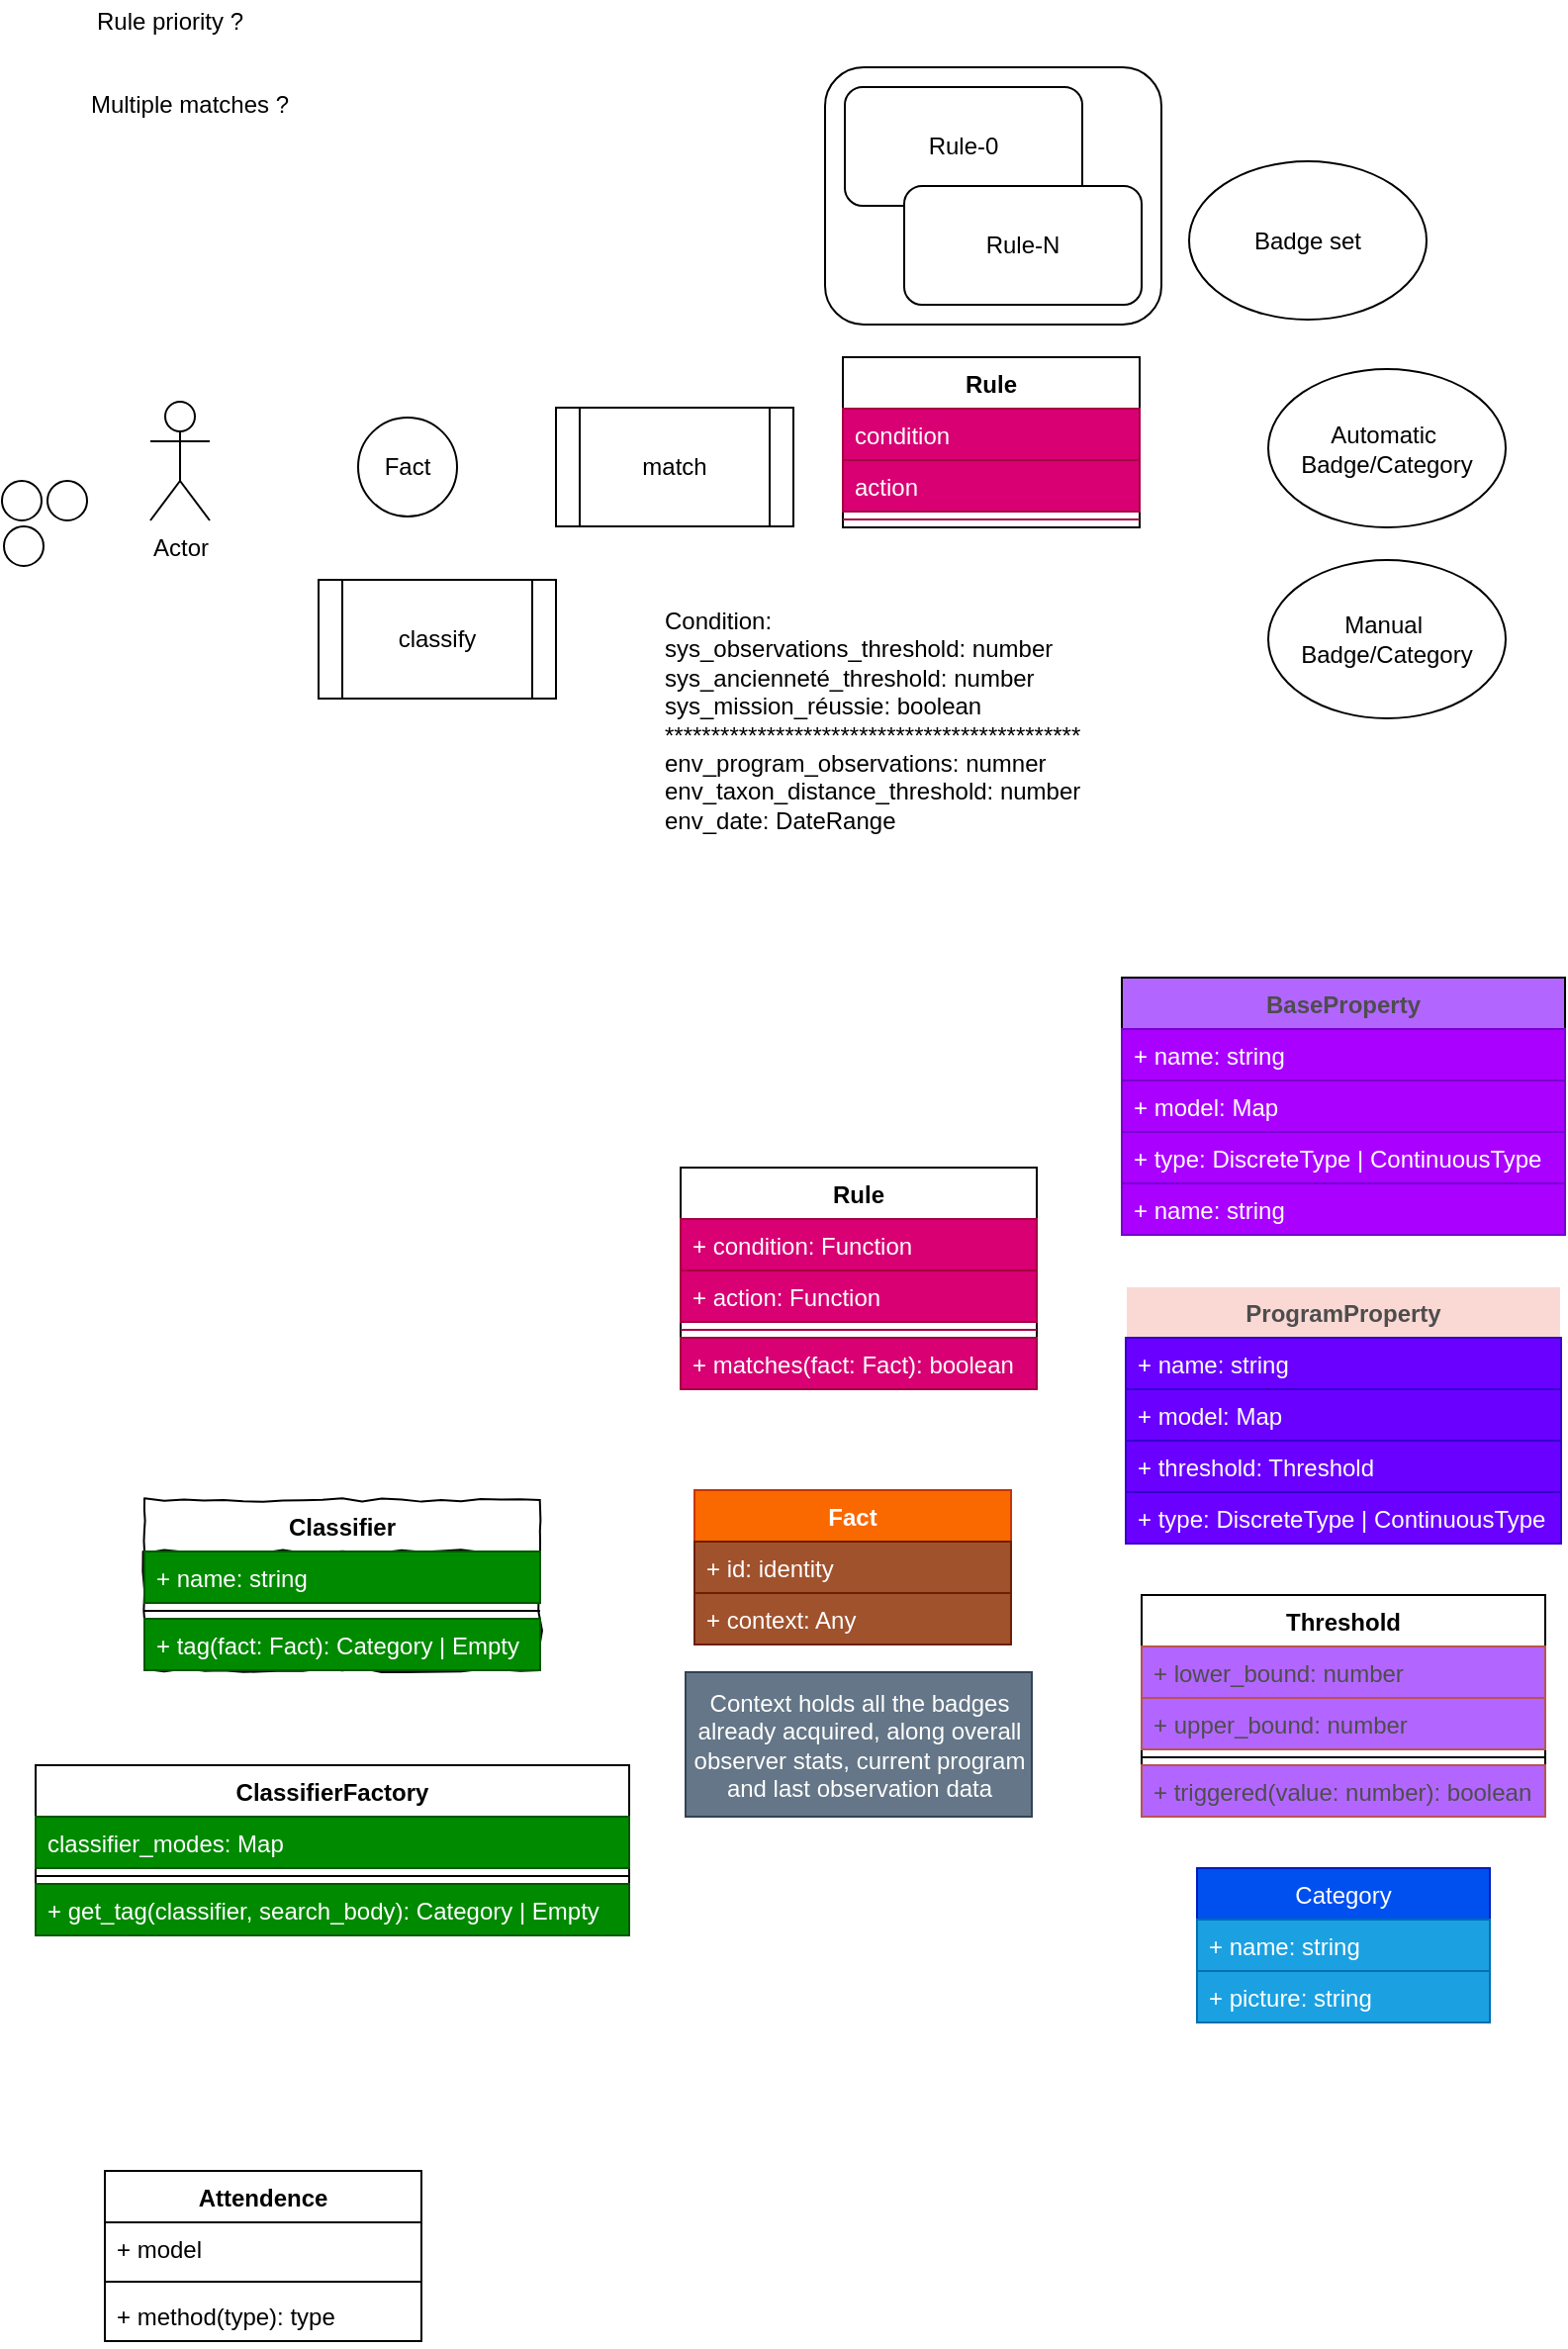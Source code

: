 <mxfile pages="1" version="11.2.9" type="github"><diagram id="LjMtidl1EDhLsujNlTiA" name="Page-1"><mxGraphModel dx="1102" dy="521" grid="1" gridSize="10" guides="1" tooltips="1" connect="1" arrows="1" fold="1" page="1" pageScale="1" pageWidth="827" pageHeight="1169" math="0" shadow="0"><root><mxCell id="0"/><mxCell id="1" parent="0"/><mxCell id="JcQD3LXpHpbJXP-_QkI--1" value="Automatic&amp;nbsp;&lt;br&gt;Badge/Category" style="ellipse;whiteSpace=wrap;html=1;" vertex="1" parent="1"><mxGeometry x="650" y="243.5" width="120" height="80" as="geometry"/></mxCell><mxCell id="JcQD3LXpHpbJXP-_QkI--2" value="&lt;span style=&quot;background-color: rgb(255 , 255 , 255)&quot;&gt;Actor&lt;/span&gt;" style="shape=umlActor;verticalLabelPosition=bottom;labelBackgroundColor=#ffffff;verticalAlign=top;html=1;outlineConnect=0;" vertex="1" parent="1"><mxGeometry x="85" y="260" width="30" height="60" as="geometry"/></mxCell><mxCell id="JcQD3LXpHpbJXP-_QkI--3" value="match" style="shape=process;whiteSpace=wrap;html=1;backgroundOutline=1;" vertex="1" parent="1"><mxGeometry x="290" y="263" width="120" height="60" as="geometry"/></mxCell><mxCell id="JcQD3LXpHpbJXP-_QkI--4" value="Badge set" style="ellipse;whiteSpace=wrap;html=1;" vertex="1" parent="1"><mxGeometry x="610" y="138.5" width="120" height="80" as="geometry"/></mxCell><mxCell id="JcQD3LXpHpbJXP-_QkI--5" value="" style="group" vertex="1" connectable="0" parent="1"><mxGeometry x="426" y="91" width="170" height="130" as="geometry"/></mxCell><mxCell id="JcQD3LXpHpbJXP-_QkI--6" value="" style="rounded=1;whiteSpace=wrap;html=1;" vertex="1" parent="JcQD3LXpHpbJXP-_QkI--5"><mxGeometry width="170" height="130" as="geometry"/></mxCell><mxCell id="JcQD3LXpHpbJXP-_QkI--7" value="Rule-0" style="rounded=1;whiteSpace=wrap;html=1;" vertex="1" parent="JcQD3LXpHpbJXP-_QkI--5"><mxGeometry x="10" y="10" width="120" height="60" as="geometry"/></mxCell><mxCell id="JcQD3LXpHpbJXP-_QkI--8" value="Rule-N" style="rounded=1;whiteSpace=wrap;html=1;" vertex="1" parent="JcQD3LXpHpbJXP-_QkI--5"><mxGeometry x="40" y="60" width="120" height="60" as="geometry"/></mxCell><mxCell id="JcQD3LXpHpbJXP-_QkI--9" value="Fact" style="ellipse;whiteSpace=wrap;html=1;aspect=fixed;" vertex="1" parent="1"><mxGeometry x="190" y="268" width="50" height="50" as="geometry"/></mxCell><mxCell id="JcQD3LXpHpbJXP-_QkI--10" value="" style="ellipse;whiteSpace=wrap;html=1;aspect=fixed;" vertex="1" parent="1"><mxGeometry x="10" y="300" width="20" height="20" as="geometry"/></mxCell><mxCell id="JcQD3LXpHpbJXP-_QkI--11" value="" style="ellipse;whiteSpace=wrap;html=1;aspect=fixed;" vertex="1" parent="1"><mxGeometry x="33" y="300" width="20" height="20" as="geometry"/></mxCell><mxCell id="JcQD3LXpHpbJXP-_QkI--12" value="" style="ellipse;whiteSpace=wrap;html=1;aspect=fixed;" vertex="1" parent="1"><mxGeometry x="11" y="323" width="20" height="20" as="geometry"/></mxCell><mxCell id="JcQD3LXpHpbJXP-_QkI--13" value="Rule priority ?" style="text;html=1;strokeColor=none;fillColor=none;align=center;verticalAlign=middle;whiteSpace=wrap;rounded=0;" vertex="1" parent="1"><mxGeometry x="20" y="57.5" width="150" height="20" as="geometry"/></mxCell><mxCell id="JcQD3LXpHpbJXP-_QkI--14" value="Multiple matches ?" style="text;html=1;strokeColor=none;fillColor=none;align=center;verticalAlign=middle;whiteSpace=wrap;rounded=0;" vertex="1" parent="1"><mxGeometry x="30" y="100" width="150" height="20" as="geometry"/></mxCell><mxCell id="JcQD3LXpHpbJXP-_QkI--15" value="Rule" style="swimlane;fontStyle=1;align=center;verticalAlign=top;childLayout=stackLayout;horizontal=1;startSize=26;horizontalStack=0;resizeParent=1;resizeParentMax=0;resizeLast=0;collapsible=1;marginBottom=0;" vertex="1" parent="1"><mxGeometry x="435" y="237.5" width="150" height="86" as="geometry"><mxRectangle x="10" y="360" width="60" height="26" as="alternateBounds"/></mxGeometry></mxCell><mxCell id="JcQD3LXpHpbJXP-_QkI--16" value="condition&#10;" style="text;align=left;verticalAlign=top;spacingLeft=4;spacingRight=4;overflow=hidden;rotatable=0;points=[[0,0.5],[1,0.5]];portConstraint=eastwest;fillColor=#d80073;strokeColor=#A50040;fontColor=#ffffff;" vertex="1" parent="JcQD3LXpHpbJXP-_QkI--15"><mxGeometry y="26" width="150" height="26" as="geometry"/></mxCell><mxCell id="JcQD3LXpHpbJXP-_QkI--17" value="action&#10;" style="text;align=left;verticalAlign=top;spacingLeft=4;spacingRight=4;overflow=hidden;rotatable=0;points=[[0,0.5],[1,0.5]];portConstraint=eastwest;fillColor=#d80073;strokeColor=#A50040;fontColor=#ffffff;" vertex="1" parent="JcQD3LXpHpbJXP-_QkI--15"><mxGeometry y="52" width="150" height="26" as="geometry"/></mxCell><mxCell id="JcQD3LXpHpbJXP-_QkI--18" value="" style="line;strokeWidth=1;fillColor=#d80073;align=left;verticalAlign=middle;spacingTop=-1;spacingLeft=3;spacingRight=3;rotatable=0;labelPosition=right;points=[];portConstraint=eastwest;strokeColor=#A50040;fontColor=#ffffff;" vertex="1" parent="JcQD3LXpHpbJXP-_QkI--15"><mxGeometry y="78" width="150" height="8" as="geometry"/></mxCell><mxCell id="JcQD3LXpHpbJXP-_QkI--19" value="Manual&amp;nbsp;&lt;br&gt;Badge/Category&lt;br&gt;" style="ellipse;whiteSpace=wrap;html=1;" vertex="1" parent="1"><mxGeometry x="650" y="340" width="120" height="80" as="geometry"/></mxCell><mxCell id="JcQD3LXpHpbJXP-_QkI--20" value="classify" style="shape=process;whiteSpace=wrap;html=1;backgroundOutline=1;" vertex="1" parent="1"><mxGeometry x="170" y="350" width="120" height="60" as="geometry"/></mxCell><mxCell id="JcQD3LXpHpbJXP-_QkI--21" value="Condition:&lt;br&gt;sys_observations_threshold: number&lt;br&gt;sys_ancienneté_threshold: number&lt;br&gt;sys_mission_réussie: boolean&lt;br&gt;*********************************************&lt;br&gt;env_program_observations: numner&lt;br&gt;env_taxon_distance_threshold: number&lt;br&gt;env_date: DateRange&lt;br&gt;" style="text;html=1;resizable=0;points=[];autosize=1;align=left;verticalAlign=top;spacingTop=-4;" vertex="1" parent="1"><mxGeometry x="343" y="361" width="240" height="110" as="geometry"/></mxCell><mxCell id="JcQD3LXpHpbJXP-_QkI--22" value="Classifier" style="swimlane;fontStyle=1;align=center;verticalAlign=top;childLayout=stackLayout;horizontal=1;startSize=26;horizontalStack=0;resizeParent=1;resizeParentMax=0;resizeLast=0;collapsible=1;marginBottom=0;glass=0;shadow=0;rounded=0;comic=1;" vertex="1" parent="1"><mxGeometry x="82" y="815" width="200" height="86" as="geometry"/></mxCell><mxCell id="JcQD3LXpHpbJXP-_QkI--23" value="+ name: string" style="text;strokeColor=#005700;fillColor=#008a00;align=left;verticalAlign=top;spacingLeft=4;spacingRight=4;overflow=hidden;rotatable=0;points=[[0,0.5],[1,0.5]];portConstraint=eastwest;fontColor=#ffffff;gradientColor=none;" vertex="1" parent="JcQD3LXpHpbJXP-_QkI--22"><mxGeometry y="26" width="200" height="26" as="geometry"/></mxCell><mxCell id="JcQD3LXpHpbJXP-_QkI--24" value="" style="line;strokeWidth=1;fillColor=none;align=left;verticalAlign=middle;spacingTop=-1;spacingLeft=3;spacingRight=3;rotatable=0;labelPosition=right;points=[];portConstraint=eastwest;" vertex="1" parent="JcQD3LXpHpbJXP-_QkI--22"><mxGeometry y="52" width="200" height="8" as="geometry"/></mxCell><mxCell id="JcQD3LXpHpbJXP-_QkI--25" value="+ tag(fact: Fact): Category | Empty" style="text;strokeColor=#005700;fillColor=#008a00;align=left;verticalAlign=top;spacingLeft=4;spacingRight=4;overflow=hidden;rotatable=0;points=[[0,0.5],[1,0.5]];portConstraint=eastwest;fontColor=#ffffff;gradientColor=none;" vertex="1" parent="JcQD3LXpHpbJXP-_QkI--22"><mxGeometry y="60" width="200" height="26" as="geometry"/></mxCell><mxCell id="JcQD3LXpHpbJXP-_QkI--26" value="Threshold" style="swimlane;fontStyle=1;align=center;verticalAlign=top;childLayout=stackLayout;horizontal=1;startSize=26;horizontalStack=0;resizeParent=1;resizeParentMax=0;resizeLast=0;collapsible=1;marginBottom=0;" vertex="1" parent="1"><mxGeometry x="586" y="863" width="204" height="112" as="geometry"/></mxCell><mxCell id="JcQD3LXpHpbJXP-_QkI--27" value="+ lower_bound: number" style="text;strokeColor=#b85450;fillColor=#B266FF;align=left;verticalAlign=top;spacingLeft=4;spacingRight=4;overflow=hidden;rotatable=0;points=[[0,0.5],[1,0.5]];portConstraint=eastwest;fontColor=#4D4D4D;" vertex="1" parent="JcQD3LXpHpbJXP-_QkI--26"><mxGeometry y="26" width="204" height="26" as="geometry"/></mxCell><mxCell id="JcQD3LXpHpbJXP-_QkI--28" value="+ upper_bound: number" style="text;strokeColor=#b85450;fillColor=#B266FF;align=left;verticalAlign=top;spacingLeft=4;spacingRight=4;overflow=hidden;rotatable=0;points=[[0,0.5],[1,0.5]];portConstraint=eastwest;fontColor=#4D4D4D;" vertex="1" parent="JcQD3LXpHpbJXP-_QkI--26"><mxGeometry y="52" width="204" height="26" as="geometry"/></mxCell><mxCell id="JcQD3LXpHpbJXP-_QkI--29" value="" style="line;strokeWidth=1;fillColor=none;align=left;verticalAlign=middle;spacingTop=-1;spacingLeft=3;spacingRight=3;rotatable=0;labelPosition=right;points=[];portConstraint=eastwest;" vertex="1" parent="JcQD3LXpHpbJXP-_QkI--26"><mxGeometry y="78" width="204" height="8" as="geometry"/></mxCell><mxCell id="JcQD3LXpHpbJXP-_QkI--30" value="+ triggered(value: number): boolean" style="text;strokeColor=#b85450;fillColor=#B266FF;align=left;verticalAlign=top;spacingLeft=4;spacingRight=4;overflow=hidden;rotatable=0;points=[[0,0.5],[1,0.5]];portConstraint=eastwest;fontColor=#4D4D4D;" vertex="1" parent="JcQD3LXpHpbJXP-_QkI--26"><mxGeometry y="86" width="204" height="26" as="geometry"/></mxCell><mxCell id="JcQD3LXpHpbJXP-_QkI--31" value="Rule" style="swimlane;fontStyle=1;align=center;verticalAlign=top;childLayout=stackLayout;horizontal=1;startSize=26;horizontalStack=0;resizeParent=1;resizeParentMax=0;resizeLast=0;collapsible=1;marginBottom=0;" vertex="1" parent="1"><mxGeometry x="353" y="647" width="180" height="112" as="geometry"><mxRectangle x="10" y="360" width="60" height="26" as="alternateBounds"/></mxGeometry></mxCell><mxCell id="JcQD3LXpHpbJXP-_QkI--32" value="+ condition: Function&#10;" style="text;align=left;verticalAlign=top;spacingLeft=4;spacingRight=4;overflow=hidden;rotatable=0;points=[[0,0.5],[1,0.5]];portConstraint=eastwest;fillColor=#d80073;strokeColor=#A50040;fontColor=#ffffff;" vertex="1" parent="JcQD3LXpHpbJXP-_QkI--31"><mxGeometry y="26" width="180" height="26" as="geometry"/></mxCell><mxCell id="JcQD3LXpHpbJXP-_QkI--33" value="+ action: Function&#10;" style="text;align=left;verticalAlign=top;spacingLeft=4;spacingRight=4;overflow=hidden;rotatable=0;points=[[0,0.5],[1,0.5]];portConstraint=eastwest;fillColor=#d80073;strokeColor=#A50040;fontColor=#ffffff;" vertex="1" parent="JcQD3LXpHpbJXP-_QkI--31"><mxGeometry y="52" width="180" height="26" as="geometry"/></mxCell><mxCell id="JcQD3LXpHpbJXP-_QkI--34" value="" style="line;strokeWidth=1;fillColor=#d80073;align=left;verticalAlign=middle;spacingTop=-1;spacingLeft=3;spacingRight=3;rotatable=0;labelPosition=right;points=[];portConstraint=eastwest;strokeColor=#A50040;fontColor=#ffffff;" vertex="1" parent="JcQD3LXpHpbJXP-_QkI--31"><mxGeometry y="78" width="180" height="8" as="geometry"/></mxCell><mxCell id="JcQD3LXpHpbJXP-_QkI--35" style="edgeStyle=orthogonalEdgeStyle;rounded=0;orthogonalLoop=1;jettySize=auto;html=1;exitX=1;exitY=0.5;exitDx=0;exitDy=0;" edge="1" parent="JcQD3LXpHpbJXP-_QkI--31" source="JcQD3LXpHpbJXP-_QkI--32" target="JcQD3LXpHpbJXP-_QkI--32"><mxGeometry relative="1" as="geometry"/></mxCell><mxCell id="JcQD3LXpHpbJXP-_QkI--36" style="edgeStyle=orthogonalEdgeStyle;rounded=0;orthogonalLoop=1;jettySize=auto;html=1;exitX=1;exitY=0.5;exitDx=0;exitDy=0;" edge="1" parent="JcQD3LXpHpbJXP-_QkI--31"><mxGeometry relative="1" as="geometry"><mxPoint x="150" y="125" as="sourcePoint"/><mxPoint x="150" y="125" as="targetPoint"/></mxGeometry></mxCell><mxCell id="JcQD3LXpHpbJXP-_QkI--37" value="+ matches(fact: Fact): boolean&#10;" style="text;align=left;verticalAlign=top;spacingLeft=4;spacingRight=4;overflow=hidden;rotatable=0;points=[[0,0.5],[1,0.5]];portConstraint=eastwest;fillColor=#d80073;strokeColor=#A50040;fontColor=#ffffff;" vertex="1" parent="JcQD3LXpHpbJXP-_QkI--31"><mxGeometry y="86" width="180" height="26" as="geometry"/></mxCell><mxCell id="JcQD3LXpHpbJXP-_QkI--38" value="BaseProperty" style="swimlane;fontStyle=1;align=center;verticalAlign=top;childLayout=stackLayout;horizontal=1;startSize=26;horizontalStack=0;resizeParent=1;resizeParentMax=0;resizeLast=0;collapsible=1;marginBottom=0;fillColor=#B266FF;gradientColor=none;fontColor=#4D4D4D;" vertex="1" parent="1"><mxGeometry x="576" y="551" width="224" height="130" as="geometry"/></mxCell><mxCell id="JcQD3LXpHpbJXP-_QkI--39" value="+ name: string" style="text;strokeColor=#7700CC;fillColor=#aa00ff;align=left;verticalAlign=top;spacingLeft=4;spacingRight=4;overflow=hidden;rotatable=0;points=[[0,0.5],[1,0.5]];portConstraint=eastwest;fontColor=#ffffff;" vertex="1" parent="JcQD3LXpHpbJXP-_QkI--38"><mxGeometry y="26" width="224" height="26" as="geometry"/></mxCell><mxCell id="JcQD3LXpHpbJXP-_QkI--40" value="+ model: Map" style="text;strokeColor=#7700CC;fillColor=#aa00ff;align=left;verticalAlign=top;spacingLeft=4;spacingRight=4;overflow=hidden;rotatable=0;points=[[0,0.5],[1,0.5]];portConstraint=eastwest;fontColor=#ffffff;" vertex="1" parent="JcQD3LXpHpbJXP-_QkI--38"><mxGeometry y="52" width="224" height="26" as="geometry"/></mxCell><mxCell id="JcQD3LXpHpbJXP-_QkI--41" value="+ type: DiscreteType | ContinuousType" style="text;strokeColor=#7700CC;fillColor=#aa00ff;align=left;verticalAlign=top;spacingLeft=4;spacingRight=4;overflow=hidden;rotatable=0;points=[[0,0.5],[1,0.5]];portConstraint=eastwest;fontColor=#ffffff;" vertex="1" parent="JcQD3LXpHpbJXP-_QkI--38"><mxGeometry y="78" width="224" height="26" as="geometry"/></mxCell><mxCell id="JcQD3LXpHpbJXP-_QkI--42" value="+ name: string" style="text;strokeColor=#7700CC;fillColor=#aa00ff;align=left;verticalAlign=top;spacingLeft=4;spacingRight=4;overflow=hidden;rotatable=0;points=[[0,0.5],[1,0.5]];portConstraint=eastwest;fontColor=#ffffff;" vertex="1" parent="JcQD3LXpHpbJXP-_QkI--38"><mxGeometry y="104" width="224" height="26" as="geometry"/></mxCell><mxCell id="JcQD3LXpHpbJXP-_QkI--43" value="ProgramProperty" style="swimlane;fontStyle=1;align=center;verticalAlign=top;childLayout=stackLayout;horizontal=1;startSize=26;horizontalStack=0;resizeParent=1;resizeParentMax=0;resizeLast=0;collapsible=1;marginBottom=0;fillColor=#fad9d5;strokeColor=#FFFFFF;fontColor=#4D4D4D;" vertex="1" parent="1"><mxGeometry x="578" y="707" width="220" height="130" as="geometry"/></mxCell><mxCell id="JcQD3LXpHpbJXP-_QkI--44" value="+ name: string" style="text;strokeColor=#3700CC;fillColor=#6a00ff;align=left;verticalAlign=top;spacingLeft=4;spacingRight=4;overflow=hidden;rotatable=0;points=[[0,0.5],[1,0.5]];portConstraint=eastwest;fontColor=#ffffff;" vertex="1" parent="JcQD3LXpHpbJXP-_QkI--43"><mxGeometry y="26" width="220" height="26" as="geometry"/></mxCell><mxCell id="JcQD3LXpHpbJXP-_QkI--45" value="+ model: Map" style="text;strokeColor=#3700CC;fillColor=#6a00ff;align=left;verticalAlign=top;spacingLeft=4;spacingRight=4;overflow=hidden;rotatable=0;points=[[0,0.5],[1,0.5]];portConstraint=eastwest;fontColor=#ffffff;" vertex="1" parent="JcQD3LXpHpbJXP-_QkI--43"><mxGeometry y="52" width="220" height="26" as="geometry"/></mxCell><mxCell id="JcQD3LXpHpbJXP-_QkI--46" value="+ threshold: Threshold" style="text;strokeColor=#3700CC;fillColor=#6a00ff;align=left;verticalAlign=top;spacingLeft=4;spacingRight=4;overflow=hidden;rotatable=0;points=[[0,0.5],[1,0.5]];portConstraint=eastwest;fontColor=#ffffff;" vertex="1" parent="JcQD3LXpHpbJXP-_QkI--43"><mxGeometry y="78" width="220" height="26" as="geometry"/></mxCell><mxCell id="JcQD3LXpHpbJXP-_QkI--47" value="+ type: DiscreteType | ContinuousType" style="text;strokeColor=#3700CC;fillColor=#6a00ff;align=left;verticalAlign=top;spacingLeft=4;spacingRight=4;overflow=hidden;rotatable=0;points=[[0,0.5],[1,0.5]];portConstraint=eastwest;fontColor=#ffffff;" vertex="1" parent="JcQD3LXpHpbJXP-_QkI--43"><mxGeometry y="104" width="220" height="26" as="geometry"/></mxCell><mxCell id="JcQD3LXpHpbJXP-_QkI--48" value="Fact" style="swimlane;fontStyle=1;align=center;verticalAlign=top;childLayout=stackLayout;horizontal=1;startSize=26;horizontalStack=0;resizeParent=1;resizeParentMax=0;resizeLast=0;collapsible=1;marginBottom=0;strokeColor=#C73500;fillColor=#fa6800;fontColor=#ffffff;" vertex="1" parent="1"><mxGeometry x="360" y="810" width="160" height="78" as="geometry"/></mxCell><mxCell id="JcQD3LXpHpbJXP-_QkI--49" value="+ id: identity" style="text;strokeColor=#6D1F00;fillColor=#a0522d;align=left;verticalAlign=top;spacingLeft=4;spacingRight=4;overflow=hidden;rotatable=0;points=[[0,0.5],[1,0.5]];portConstraint=eastwest;fontColor=#ffffff;" vertex="1" parent="JcQD3LXpHpbJXP-_QkI--48"><mxGeometry y="26" width="160" height="26" as="geometry"/></mxCell><mxCell id="JcQD3LXpHpbJXP-_QkI--50" value="+ context: Any" style="text;strokeColor=#6D1F00;fillColor=#a0522d;align=left;verticalAlign=top;spacingLeft=4;spacingRight=4;overflow=hidden;rotatable=0;points=[[0,0.5],[1,0.5]];portConstraint=eastwest;fontColor=#ffffff;" vertex="1" parent="JcQD3LXpHpbJXP-_QkI--48"><mxGeometry y="52" width="160" height="26" as="geometry"/></mxCell><mxCell id="JcQD3LXpHpbJXP-_QkI--51" value="Category" style="swimlane;fontStyle=0;childLayout=stackLayout;horizontal=1;startSize=26;fillColor=#0050ef;horizontalStack=0;resizeParent=1;resizeParentMax=0;resizeLast=0;collapsible=1;marginBottom=0;strokeColor=#001DBC;fontColor=#ffffff;" vertex="1" parent="1"><mxGeometry x="614" y="1001" width="148" height="78" as="geometry"/></mxCell><mxCell id="JcQD3LXpHpbJXP-_QkI--52" value="+ name: string" style="text;strokeColor=#006EAF;fillColor=#1ba1e2;align=left;verticalAlign=top;spacingLeft=4;spacingRight=4;overflow=hidden;rotatable=0;points=[[0,0.5],[1,0.5]];portConstraint=eastwest;fontColor=#ffffff;" vertex="1" parent="JcQD3LXpHpbJXP-_QkI--51"><mxGeometry y="26" width="148" height="26" as="geometry"/></mxCell><mxCell id="JcQD3LXpHpbJXP-_QkI--53" value="+ picture: string" style="text;strokeColor=#006EAF;fillColor=#1ba1e2;align=left;verticalAlign=top;spacingLeft=4;spacingRight=4;overflow=hidden;rotatable=0;points=[[0,0.5],[1,0.5]];portConstraint=eastwest;fontColor=#ffffff;" vertex="1" parent="JcQD3LXpHpbJXP-_QkI--51"><mxGeometry y="52" width="148" height="26" as="geometry"/></mxCell><mxCell id="JcQD3LXpHpbJXP-_QkI--54" value="ClassifierFactory" style="swimlane;fontStyle=1;align=center;verticalAlign=top;childLayout=stackLayout;horizontal=1;startSize=26;horizontalStack=0;resizeParent=1;resizeParentMax=0;resizeLast=0;collapsible=1;marginBottom=0;" vertex="1" parent="1"><mxGeometry x="27" y="949" width="300" height="86" as="geometry"/></mxCell><mxCell id="JcQD3LXpHpbJXP-_QkI--55" value="classifier_modes: Map" style="text;strokeColor=#005700;fillColor=#008a00;align=left;verticalAlign=top;spacingLeft=4;spacingRight=4;overflow=hidden;rotatable=0;points=[[0,0.5],[1,0.5]];portConstraint=eastwest;fontColor=#ffffff;gradientColor=none;" vertex="1" parent="JcQD3LXpHpbJXP-_QkI--54"><mxGeometry y="26" width="300" height="26" as="geometry"/></mxCell><mxCell id="JcQD3LXpHpbJXP-_QkI--56" value="" style="line;strokeWidth=1;fillColor=none;align=left;verticalAlign=middle;spacingTop=-1;spacingLeft=3;spacingRight=3;rotatable=0;labelPosition=right;points=[];portConstraint=eastwest;" vertex="1" parent="JcQD3LXpHpbJXP-_QkI--54"><mxGeometry y="52" width="300" height="8" as="geometry"/></mxCell><mxCell id="JcQD3LXpHpbJXP-_QkI--57" value="+ get_tag(classifier, search_body): Category | Empty" style="text;strokeColor=#005700;fillColor=#008a00;align=left;verticalAlign=top;spacingLeft=4;spacingRight=4;overflow=hidden;rotatable=0;points=[[0,0.5],[1,0.5]];portConstraint=eastwest;fontColor=#ffffff;gradientColor=none;" vertex="1" parent="JcQD3LXpHpbJXP-_QkI--54"><mxGeometry y="60" width="300" height="26" as="geometry"/></mxCell><mxCell id="JcQD3LXpHpbJXP-_QkI--58" value="Context holds all the badges already acquired, along overall observer stats, current program and last observation data" style="text;html=1;strokeColor=#314354;fillColor=#647687;align=center;verticalAlign=middle;whiteSpace=wrap;rounded=0;fontColor=#ffffff;" vertex="1" parent="1"><mxGeometry x="355.5" y="902" width="175" height="73" as="geometry"/></mxCell><mxCell id="JcQD3LXpHpbJXP-_QkI--59" value="Attendence" style="swimlane;fontStyle=1;align=center;verticalAlign=top;childLayout=stackLayout;horizontal=1;startSize=26;horizontalStack=0;resizeParent=1;resizeParentMax=0;resizeLast=0;collapsible=1;marginBottom=0;" vertex="1" parent="1"><mxGeometry x="62" y="1154" width="160" height="86" as="geometry"/></mxCell><mxCell id="JcQD3LXpHpbJXP-_QkI--60" value="+ model" style="text;strokeColor=none;fillColor=none;align=left;verticalAlign=top;spacingLeft=4;spacingRight=4;overflow=hidden;rotatable=0;points=[[0,0.5],[1,0.5]];portConstraint=eastwest;" vertex="1" parent="JcQD3LXpHpbJXP-_QkI--59"><mxGeometry y="26" width="160" height="26" as="geometry"/></mxCell><mxCell id="JcQD3LXpHpbJXP-_QkI--61" value="" style="line;strokeWidth=1;fillColor=none;align=left;verticalAlign=middle;spacingTop=-1;spacingLeft=3;spacingRight=3;rotatable=0;labelPosition=right;points=[];portConstraint=eastwest;" vertex="1" parent="JcQD3LXpHpbJXP-_QkI--59"><mxGeometry y="52" width="160" height="8" as="geometry"/></mxCell><mxCell id="JcQD3LXpHpbJXP-_QkI--62" value="+ method(type): type" style="text;strokeColor=none;fillColor=none;align=left;verticalAlign=top;spacingLeft=4;spacingRight=4;overflow=hidden;rotatable=0;points=[[0,0.5],[1,0.5]];portConstraint=eastwest;" vertex="1" parent="JcQD3LXpHpbJXP-_QkI--59"><mxGeometry y="60" width="160" height="26" as="geometry"/></mxCell></root></mxGraphModel></diagram></mxfile>
